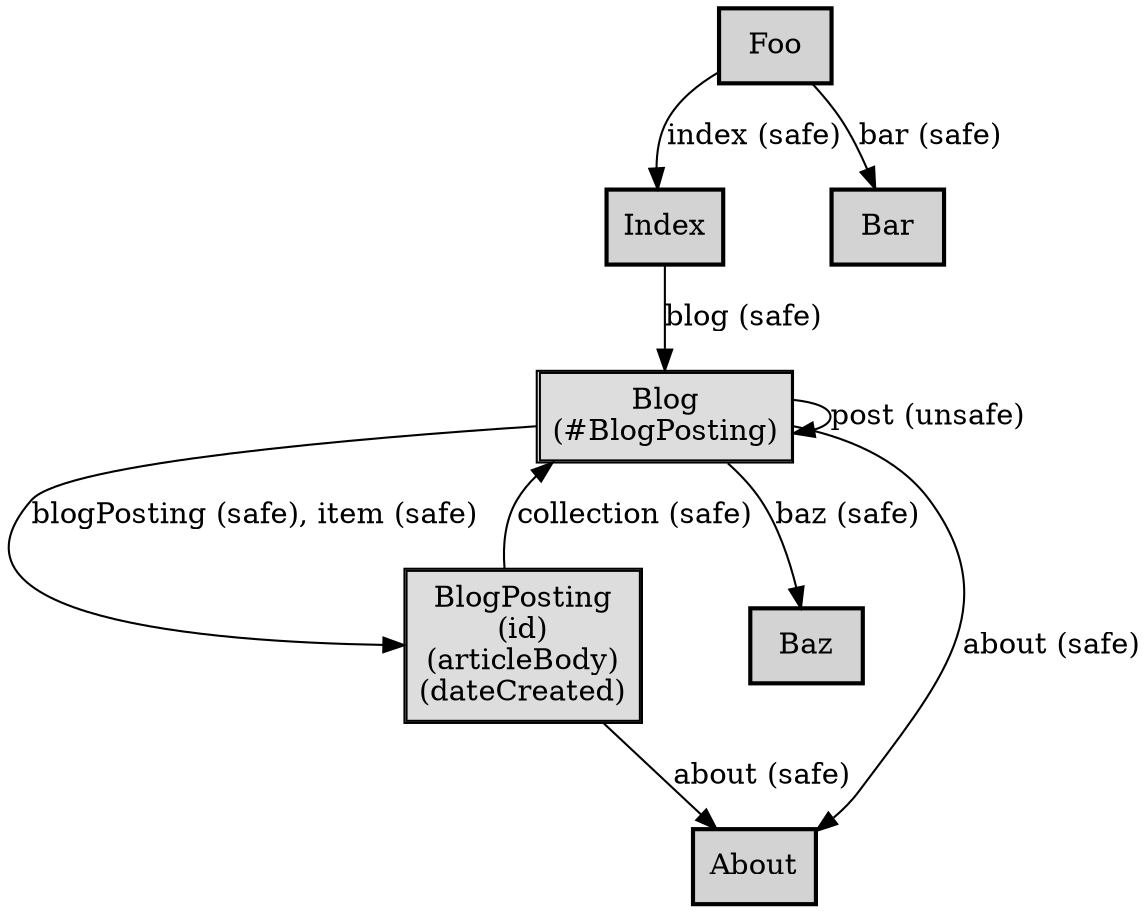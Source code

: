 digraph application_state_diagram {
    node [shape = box, style = "bold,filled"];
Blog [style=solid, margin=0.02, label=<<table cellspacing="0" cellpadding="5" cellborder="1" border="0"><tr>
    <td bgcolor="#dddddd">Blog<br />(#BlogPosting)<br /></td>
    </tr></table>>,shape=box
]
BlogPosting [style=solid, margin=0.02, label=<<table cellspacing="0" cellpadding="5" cellborder="1" border="0"><tr>
    <td bgcolor="#dddddd">BlogPosting<br />(id)<br />(articleBody)<br />(dateCreated)<br /></td>
    </tr></table>>,shape=box
]
    Index->Blog [label = "blog (safe)"];
    Blog->BlogPosting [label = "blogPosting (safe), item (safe)"];
    Blog->Blog [label = "post (unsafe)"];
    Blog->Baz [label = "baz (safe)"];
    Blog->About [label = "about (safe)"];
    BlogPosting->Blog [label = "collection (safe)"];
    BlogPosting->About [label = "about (safe)"];
    Foo->Bar [label = "bar (safe)"];
    Foo->Index [label = "index (safe)"];

}
